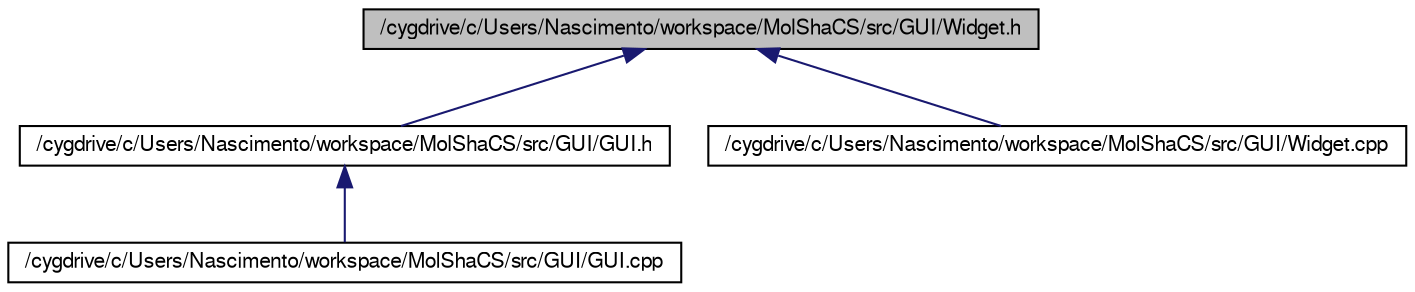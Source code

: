 digraph G
{
  edge [fontname="FreeSans",fontsize="10",labelfontname="FreeSans",labelfontsize="10"];
  node [fontname="FreeSans",fontsize="10",shape=record];
  Node1 [label="/cygdrive/c/Users/Nascimento/workspace/MolShaCS/src/GUI/Widget.h",height=0.2,width=0.4,color="black", fillcolor="grey75", style="filled" fontcolor="black"];
  Node1 -> Node2 [dir=back,color="midnightblue",fontsize="10",style="solid"];
  Node2 [label="/cygdrive/c/Users/Nascimento/workspace/MolShaCS/src/GUI/GUI.h",height=0.2,width=0.4,color="black", fillcolor="white", style="filled",URL="$GUI_8h.html"];
  Node2 -> Node3 [dir=back,color="midnightblue",fontsize="10",style="solid"];
  Node3 [label="/cygdrive/c/Users/Nascimento/workspace/MolShaCS/src/GUI/GUI.cpp",height=0.2,width=0.4,color="black", fillcolor="white", style="filled",URL="$GUI_8cpp.html"];
  Node1 -> Node4 [dir=back,color="midnightblue",fontsize="10",style="solid"];
  Node4 [label="/cygdrive/c/Users/Nascimento/workspace/MolShaCS/src/GUI/Widget.cpp",height=0.2,width=0.4,color="black", fillcolor="white", style="filled",URL="$Widget_8cpp.html"];
}
